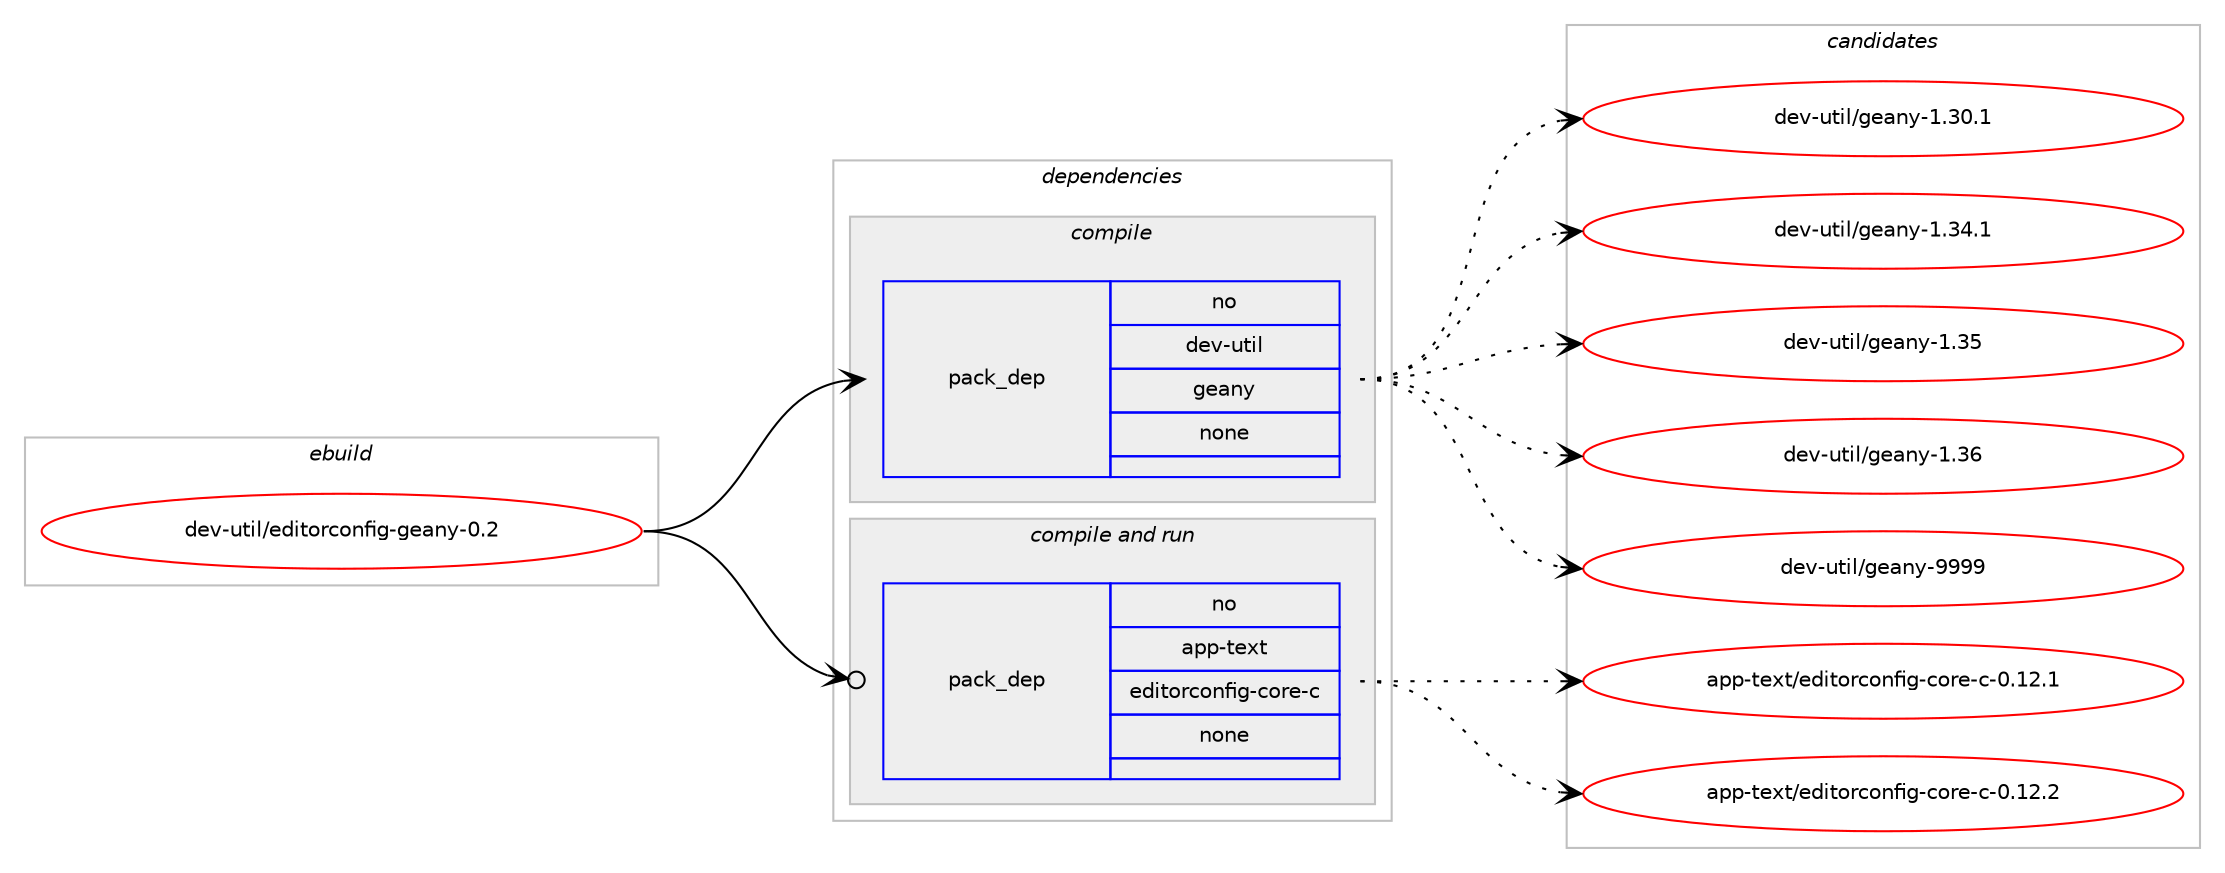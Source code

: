 digraph prolog {

# *************
# Graph options
# *************

newrank=true;
concentrate=true;
compound=true;
graph [rankdir=LR,fontname=Helvetica,fontsize=10,ranksep=1.5];#, ranksep=2.5, nodesep=0.2];
edge  [arrowhead=vee];
node  [fontname=Helvetica,fontsize=10];

# **********
# The ebuild
# **********

subgraph cluster_leftcol {
color=gray;
rank=same;
label=<<i>ebuild</i>>;
id [label="dev-util/editorconfig-geany-0.2", color=red, width=4, href="../dev-util/editorconfig-geany-0.2.svg"];
}

# ****************
# The dependencies
# ****************

subgraph cluster_midcol {
color=gray;
label=<<i>dependencies</i>>;
subgraph cluster_compile {
fillcolor="#eeeeee";
style=filled;
label=<<i>compile</i>>;
subgraph pack533990 {
dependency728720 [label=<<TABLE BORDER="0" CELLBORDER="1" CELLSPACING="0" CELLPADDING="4" WIDTH="220"><TR><TD ROWSPAN="6" CELLPADDING="30">pack_dep</TD></TR><TR><TD WIDTH="110">no</TD></TR><TR><TD>dev-util</TD></TR><TR><TD>geany</TD></TR><TR><TD>none</TD></TR><TR><TD></TD></TR></TABLE>>, shape=none, color=blue];
}
id:e -> dependency728720:w [weight=20,style="solid",arrowhead="vee"];
}
subgraph cluster_compileandrun {
fillcolor="#eeeeee";
style=filled;
label=<<i>compile and run</i>>;
subgraph pack533991 {
dependency728721 [label=<<TABLE BORDER="0" CELLBORDER="1" CELLSPACING="0" CELLPADDING="4" WIDTH="220"><TR><TD ROWSPAN="6" CELLPADDING="30">pack_dep</TD></TR><TR><TD WIDTH="110">no</TD></TR><TR><TD>app-text</TD></TR><TR><TD>editorconfig-core-c</TD></TR><TR><TD>none</TD></TR><TR><TD></TD></TR></TABLE>>, shape=none, color=blue];
}
id:e -> dependency728721:w [weight=20,style="solid",arrowhead="odotvee"];
}
subgraph cluster_run {
fillcolor="#eeeeee";
style=filled;
label=<<i>run</i>>;
}
}

# **************
# The candidates
# **************

subgraph cluster_choices {
rank=same;
color=gray;
label=<<i>candidates</i>>;

subgraph choice533990 {
color=black;
nodesep=1;
choice10010111845117116105108471031019711012145494651484649 [label="dev-util/geany-1.30.1", color=red, width=4,href="../dev-util/geany-1.30.1.svg"];
choice10010111845117116105108471031019711012145494651524649 [label="dev-util/geany-1.34.1", color=red, width=4,href="../dev-util/geany-1.34.1.svg"];
choice1001011184511711610510847103101971101214549465153 [label="dev-util/geany-1.35", color=red, width=4,href="../dev-util/geany-1.35.svg"];
choice1001011184511711610510847103101971101214549465154 [label="dev-util/geany-1.36", color=red, width=4,href="../dev-util/geany-1.36.svg"];
choice1001011184511711610510847103101971101214557575757 [label="dev-util/geany-9999", color=red, width=4,href="../dev-util/geany-9999.svg"];
dependency728720:e -> choice10010111845117116105108471031019711012145494651484649:w [style=dotted,weight="100"];
dependency728720:e -> choice10010111845117116105108471031019711012145494651524649:w [style=dotted,weight="100"];
dependency728720:e -> choice1001011184511711610510847103101971101214549465153:w [style=dotted,weight="100"];
dependency728720:e -> choice1001011184511711610510847103101971101214549465154:w [style=dotted,weight="100"];
dependency728720:e -> choice1001011184511711610510847103101971101214557575757:w [style=dotted,weight="100"];
}
subgraph choice533991 {
color=black;
nodesep=1;
choice971121124511610112011647101100105116111114991111101021051034599111114101459945484649504649 [label="app-text/editorconfig-core-c-0.12.1", color=red, width=4,href="../app-text/editorconfig-core-c-0.12.1.svg"];
choice971121124511610112011647101100105116111114991111101021051034599111114101459945484649504650 [label="app-text/editorconfig-core-c-0.12.2", color=red, width=4,href="../app-text/editorconfig-core-c-0.12.2.svg"];
dependency728721:e -> choice971121124511610112011647101100105116111114991111101021051034599111114101459945484649504649:w [style=dotted,weight="100"];
dependency728721:e -> choice971121124511610112011647101100105116111114991111101021051034599111114101459945484649504650:w [style=dotted,weight="100"];
}
}

}
